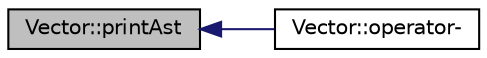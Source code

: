 digraph "Vector::printAst"
{
  edge [fontname="Helvetica",fontsize="10",labelfontname="Helvetica",labelfontsize="10"];
  node [fontname="Helvetica",fontsize="10",shape=record];
  rankdir="LR";
  Node36 [label="Vector::printAst",height=0.2,width=0.4,color="black", fillcolor="grey75", style="filled", fontcolor="black"];
  Node36 -> Node37 [dir="back",color="midnightblue",fontsize="10",style="solid",fontname="Helvetica"];
  Node37 [label="Vector::operator-",height=0.2,width=0.4,color="black", fillcolor="white", style="filled",URL="$classVector.html#ac4535a87c249a536ce6f813b1b1d9b31",tooltip="Vector sub operator. "];
}
